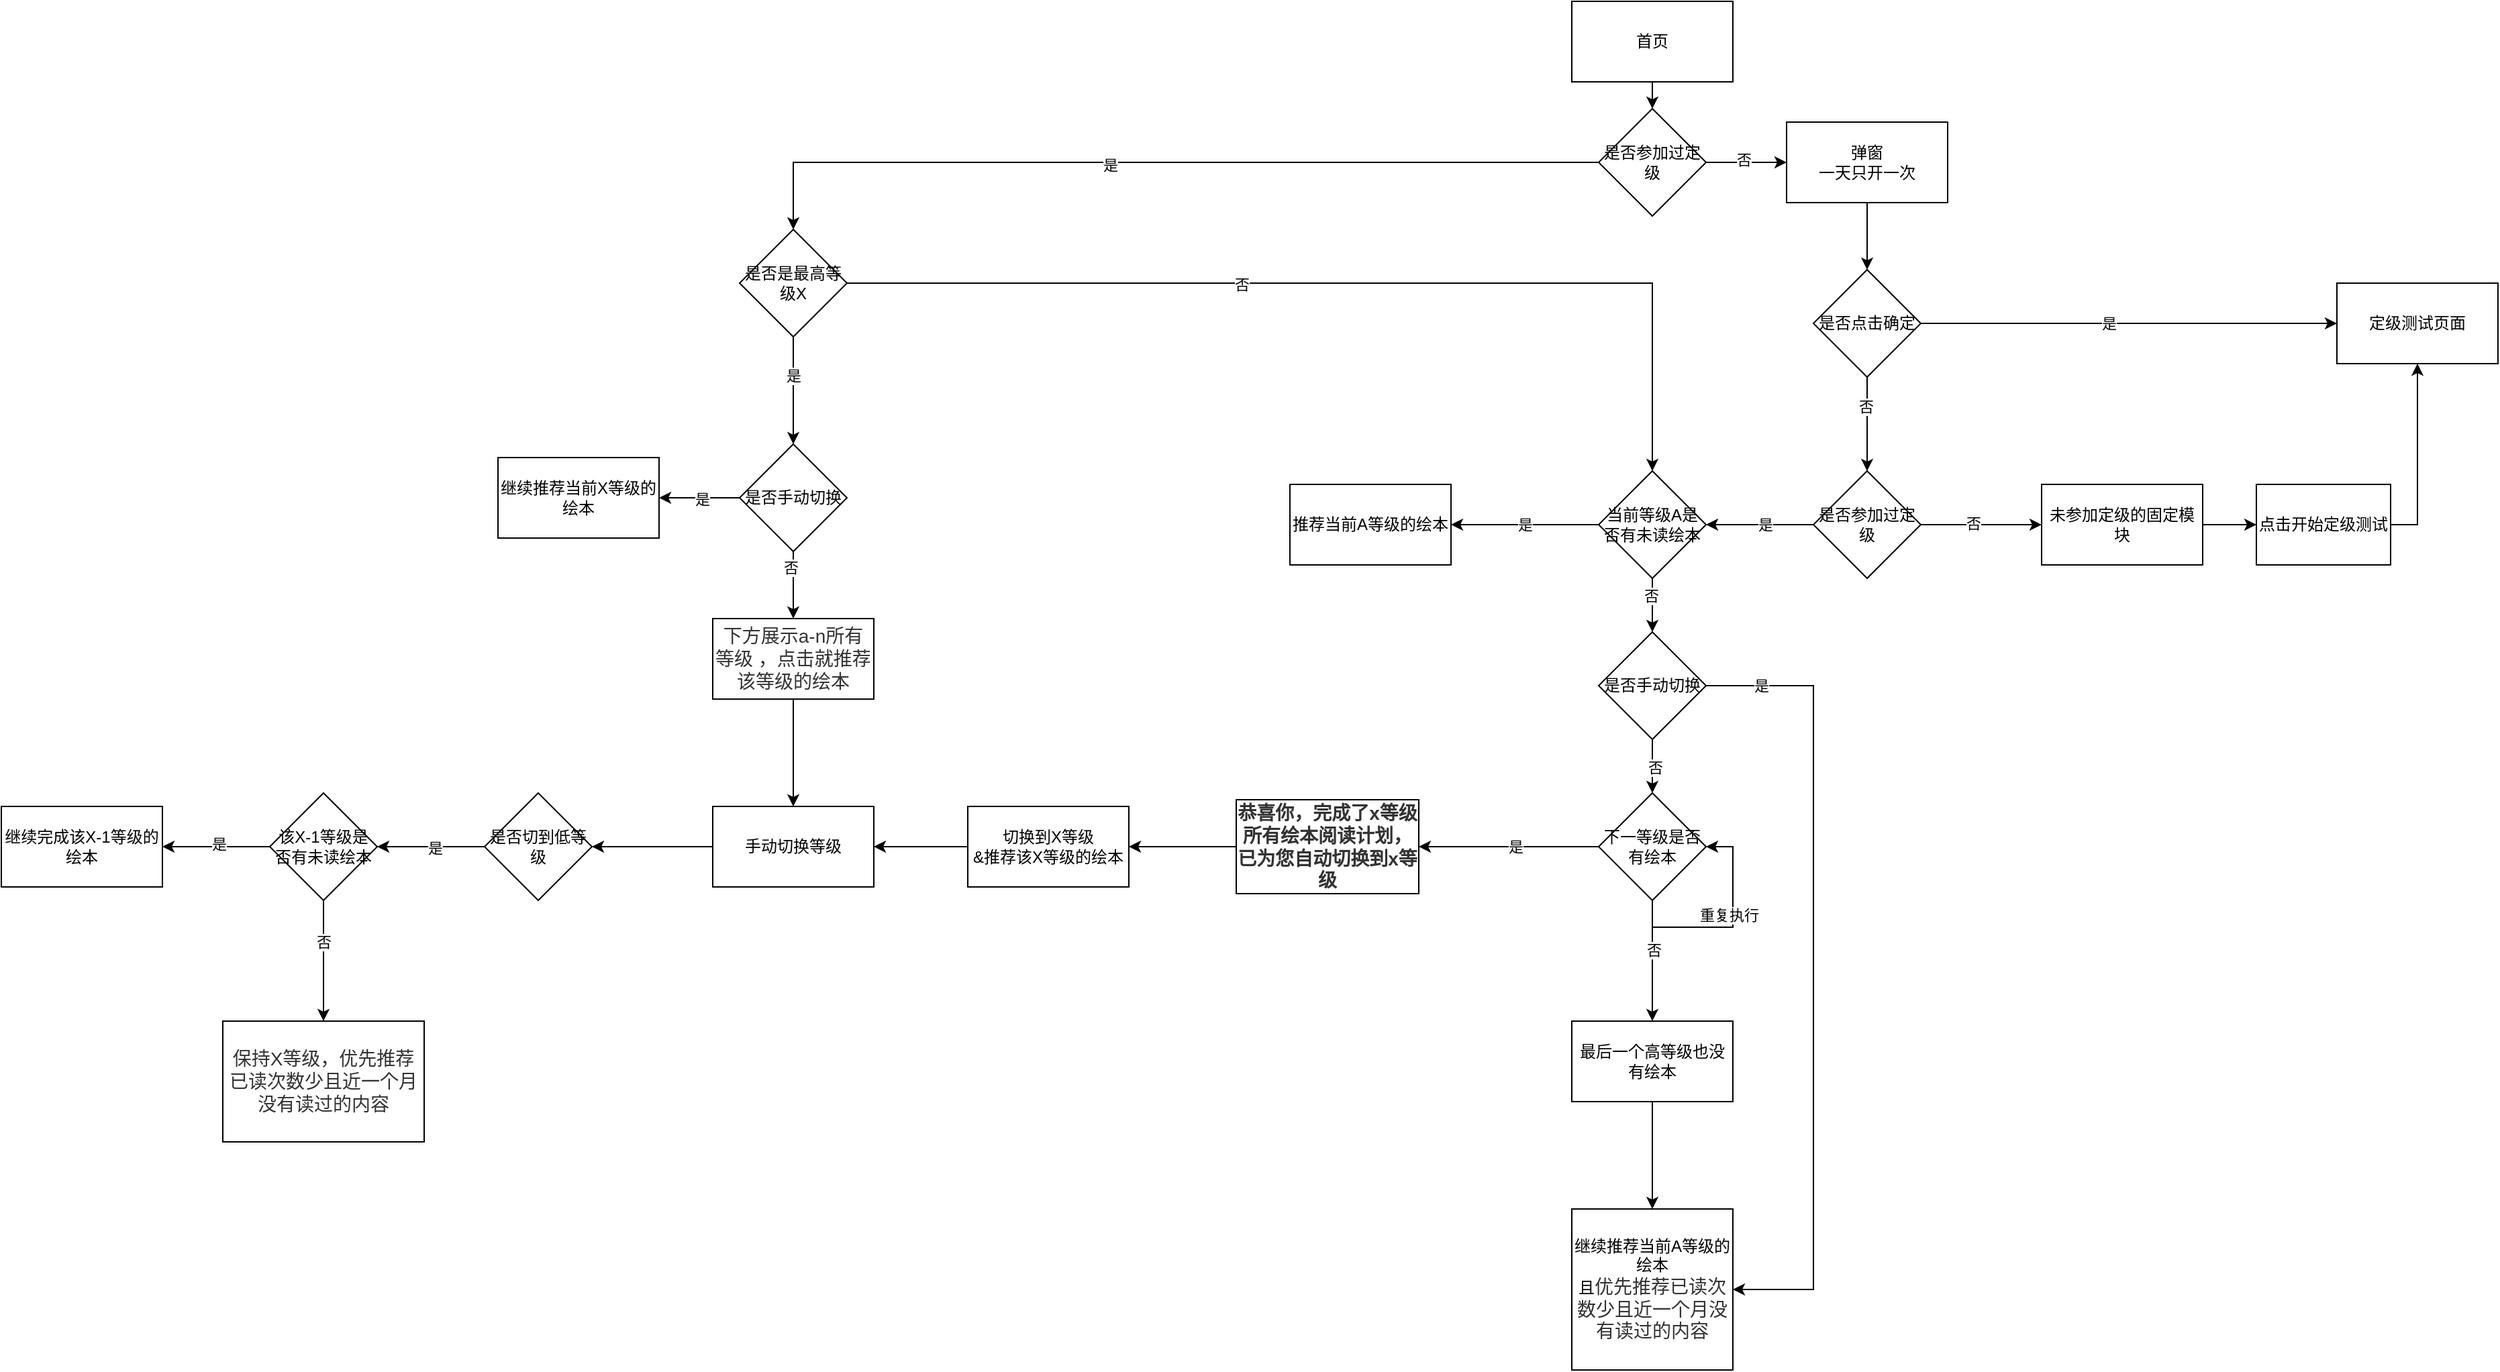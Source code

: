 <mxfile version="26.0.4">
  <diagram name="第 1 页" id="RPi_ARX3tW9veVK4ssUp">
    <mxGraphModel dx="2417" dy="900" grid="1" gridSize="10" guides="1" tooltips="1" connect="1" arrows="1" fold="1" page="1" pageScale="1" pageWidth="827" pageHeight="1169" background="none" math="0" shadow="0">
      <root>
        <mxCell id="0" />
        <mxCell id="1" parent="0" />
        <mxCell id="F8qa6loXPdCm1SMCr3XP-10" style="edgeStyle=orthogonalEdgeStyle;rounded=0;orthogonalLoop=1;jettySize=auto;html=1;exitX=0.5;exitY=1;exitDx=0;exitDy=0;entryX=0.5;entryY=0;entryDx=0;entryDy=0;" edge="1" parent="1" source="F8qa6loXPdCm1SMCr3XP-1" target="F8qa6loXPdCm1SMCr3XP-3">
          <mxGeometry relative="1" as="geometry" />
        </mxCell>
        <mxCell id="F8qa6loXPdCm1SMCr3XP-1" value="首页" style="rounded=0;whiteSpace=wrap;html=1;" vertex="1" parent="1">
          <mxGeometry x="380" y="20" width="120" height="60" as="geometry" />
        </mxCell>
        <mxCell id="F8qa6loXPdCm1SMCr3XP-5" style="edgeStyle=orthogonalEdgeStyle;rounded=0;orthogonalLoop=1;jettySize=auto;html=1;exitX=1;exitY=0.5;exitDx=0;exitDy=0;entryX=0;entryY=0.5;entryDx=0;entryDy=0;" edge="1" parent="1" source="F8qa6loXPdCm1SMCr3XP-3" target="F8qa6loXPdCm1SMCr3XP-4">
          <mxGeometry relative="1" as="geometry" />
        </mxCell>
        <mxCell id="F8qa6loXPdCm1SMCr3XP-6" value="否" style="edgeLabel;html=1;align=center;verticalAlign=middle;resizable=0;points=[];" vertex="1" connectable="0" parent="F8qa6loXPdCm1SMCr3XP-5">
          <mxGeometry x="-0.067" y="2" relative="1" as="geometry">
            <mxPoint as="offset" />
          </mxGeometry>
        </mxCell>
        <mxCell id="F8qa6loXPdCm1SMCr3XP-116" style="edgeStyle=orthogonalEdgeStyle;rounded=0;orthogonalLoop=1;jettySize=auto;html=1;exitX=0;exitY=0.5;exitDx=0;exitDy=0;entryX=0.5;entryY=0;entryDx=0;entryDy=0;" edge="1" parent="1" source="F8qa6loXPdCm1SMCr3XP-3" target="F8qa6loXPdCm1SMCr3XP-111">
          <mxGeometry relative="1" as="geometry" />
        </mxCell>
        <mxCell id="F8qa6loXPdCm1SMCr3XP-117" value="是" style="edgeLabel;html=1;align=center;verticalAlign=middle;resizable=0;points=[];" vertex="1" connectable="0" parent="F8qa6loXPdCm1SMCr3XP-116">
          <mxGeometry x="0.121" y="2" relative="1" as="geometry">
            <mxPoint as="offset" />
          </mxGeometry>
        </mxCell>
        <mxCell id="F8qa6loXPdCm1SMCr3XP-3" value="是否参加过定级" style="rhombus;whiteSpace=wrap;html=1;" vertex="1" parent="1">
          <mxGeometry x="400" y="100" width="80" height="80" as="geometry" />
        </mxCell>
        <mxCell id="F8qa6loXPdCm1SMCr3XP-16" style="edgeStyle=orthogonalEdgeStyle;rounded=0;orthogonalLoop=1;jettySize=auto;html=1;exitX=0.5;exitY=1;exitDx=0;exitDy=0;entryX=0.5;entryY=0;entryDx=0;entryDy=0;" edge="1" parent="1" source="F8qa6loXPdCm1SMCr3XP-4" target="F8qa6loXPdCm1SMCr3XP-12">
          <mxGeometry relative="1" as="geometry" />
        </mxCell>
        <mxCell id="F8qa6loXPdCm1SMCr3XP-4" value="弹窗&lt;br&gt;一天只开一次" style="whiteSpace=wrap;html=1;" vertex="1" parent="1">
          <mxGeometry x="540" y="110" width="120" height="60" as="geometry" />
        </mxCell>
        <mxCell id="F8qa6loXPdCm1SMCr3XP-18" value="" style="edgeStyle=orthogonalEdgeStyle;rounded=0;orthogonalLoop=1;jettySize=auto;html=1;" edge="1" parent="1" source="F8qa6loXPdCm1SMCr3XP-12" target="F8qa6loXPdCm1SMCr3XP-17">
          <mxGeometry relative="1" as="geometry" />
        </mxCell>
        <mxCell id="F8qa6loXPdCm1SMCr3XP-19" value="否" style="edgeLabel;html=1;align=center;verticalAlign=middle;resizable=0;points=[];" vertex="1" connectable="0" parent="F8qa6loXPdCm1SMCr3XP-18">
          <mxGeometry x="-0.375" y="-1" relative="1" as="geometry">
            <mxPoint as="offset" />
          </mxGeometry>
        </mxCell>
        <mxCell id="F8qa6loXPdCm1SMCr3XP-29" style="edgeStyle=orthogonalEdgeStyle;rounded=0;orthogonalLoop=1;jettySize=auto;html=1;exitX=1;exitY=0.5;exitDx=0;exitDy=0;entryX=0;entryY=0.5;entryDx=0;entryDy=0;" edge="1" parent="1" source="F8qa6loXPdCm1SMCr3XP-12" target="F8qa6loXPdCm1SMCr3XP-28">
          <mxGeometry relative="1" as="geometry" />
        </mxCell>
        <mxCell id="F8qa6loXPdCm1SMCr3XP-30" value="是" style="edgeLabel;html=1;align=center;verticalAlign=middle;resizable=0;points=[];" vertex="1" connectable="0" parent="F8qa6loXPdCm1SMCr3XP-29">
          <mxGeometry x="-0.291" y="1" relative="1" as="geometry">
            <mxPoint x="30" y="1" as="offset" />
          </mxGeometry>
        </mxCell>
        <mxCell id="F8qa6loXPdCm1SMCr3XP-12" value="是否点击确定" style="rhombus;whiteSpace=wrap;html=1;" vertex="1" parent="1">
          <mxGeometry x="560" y="220" width="80" height="80" as="geometry" />
        </mxCell>
        <mxCell id="F8qa6loXPdCm1SMCr3XP-21" value="" style="edgeStyle=orthogonalEdgeStyle;rounded=0;orthogonalLoop=1;jettySize=auto;html=1;" edge="1" parent="1" source="F8qa6loXPdCm1SMCr3XP-17" target="F8qa6loXPdCm1SMCr3XP-20">
          <mxGeometry relative="1" as="geometry" />
        </mxCell>
        <mxCell id="F8qa6loXPdCm1SMCr3XP-22" value="否" style="edgeLabel;html=1;align=center;verticalAlign=middle;resizable=0;points=[];" vertex="1" connectable="0" parent="F8qa6loXPdCm1SMCr3XP-21">
          <mxGeometry x="-0.133" y="1" relative="1" as="geometry">
            <mxPoint as="offset" />
          </mxGeometry>
        </mxCell>
        <mxCell id="F8qa6loXPdCm1SMCr3XP-24" value="" style="edgeStyle=orthogonalEdgeStyle;rounded=0;orthogonalLoop=1;jettySize=auto;html=1;entryX=1;entryY=0.5;entryDx=0;entryDy=0;" edge="1" parent="1" source="F8qa6loXPdCm1SMCr3XP-17" target="F8qa6loXPdCm1SMCr3XP-36">
          <mxGeometry relative="1" as="geometry">
            <mxPoint x="490" y="410" as="targetPoint" />
          </mxGeometry>
        </mxCell>
        <mxCell id="F8qa6loXPdCm1SMCr3XP-25" value="是" style="edgeLabel;html=1;align=center;verticalAlign=middle;resizable=0;points=[];" vertex="1" connectable="0" parent="F8qa6loXPdCm1SMCr3XP-24">
          <mxGeometry x="-0.1" relative="1" as="geometry">
            <mxPoint as="offset" />
          </mxGeometry>
        </mxCell>
        <mxCell id="F8qa6loXPdCm1SMCr3XP-17" value="是否参加过定级" style="rhombus;whiteSpace=wrap;html=1;" vertex="1" parent="1">
          <mxGeometry x="560" y="370" width="80" height="80" as="geometry" />
        </mxCell>
        <mxCell id="F8qa6loXPdCm1SMCr3XP-33" style="edgeStyle=orthogonalEdgeStyle;rounded=0;orthogonalLoop=1;jettySize=auto;html=1;exitX=1;exitY=0.5;exitDx=0;exitDy=0;entryX=0;entryY=0.5;entryDx=0;entryDy=0;" edge="1" parent="1" source="F8qa6loXPdCm1SMCr3XP-20" target="F8qa6loXPdCm1SMCr3XP-26">
          <mxGeometry relative="1" as="geometry" />
        </mxCell>
        <mxCell id="F8qa6loXPdCm1SMCr3XP-20" value="未参加定级的固定模块" style="whiteSpace=wrap;html=1;" vertex="1" parent="1">
          <mxGeometry x="730" y="380" width="120" height="60" as="geometry" />
        </mxCell>
        <mxCell id="F8qa6loXPdCm1SMCr3XP-32" style="edgeStyle=orthogonalEdgeStyle;rounded=0;orthogonalLoop=1;jettySize=auto;html=1;exitX=1;exitY=0.5;exitDx=0;exitDy=0;entryX=0.5;entryY=1;entryDx=0;entryDy=0;" edge="1" parent="1" source="F8qa6loXPdCm1SMCr3XP-26" target="F8qa6loXPdCm1SMCr3XP-28">
          <mxGeometry relative="1" as="geometry" />
        </mxCell>
        <mxCell id="F8qa6loXPdCm1SMCr3XP-26" value="点击开始定级测试" style="whiteSpace=wrap;html=1;" vertex="1" parent="1">
          <mxGeometry x="890" y="380" width="100" height="60" as="geometry" />
        </mxCell>
        <mxCell id="F8qa6loXPdCm1SMCr3XP-28" value="定级测试页面" style="whiteSpace=wrap;html=1;" vertex="1" parent="1">
          <mxGeometry x="950" y="230" width="120" height="60" as="geometry" />
        </mxCell>
        <mxCell id="F8qa6loXPdCm1SMCr3XP-38" value="是" style="edgeStyle=orthogonalEdgeStyle;rounded=0;orthogonalLoop=1;jettySize=auto;html=1;" edge="1" parent="1" source="F8qa6loXPdCm1SMCr3XP-36" target="F8qa6loXPdCm1SMCr3XP-37">
          <mxGeometry relative="1" as="geometry">
            <mxPoint as="offset" />
          </mxGeometry>
        </mxCell>
        <mxCell id="F8qa6loXPdCm1SMCr3XP-130" style="edgeStyle=orthogonalEdgeStyle;rounded=0;orthogonalLoop=1;jettySize=auto;html=1;exitX=0.5;exitY=1;exitDx=0;exitDy=0;entryX=0.5;entryY=0;entryDx=0;entryDy=0;" edge="1" parent="1" source="F8qa6loXPdCm1SMCr3XP-36" target="F8qa6loXPdCm1SMCr3XP-120">
          <mxGeometry relative="1" as="geometry" />
        </mxCell>
        <mxCell id="F8qa6loXPdCm1SMCr3XP-135" value="否" style="edgeLabel;html=1;align=center;verticalAlign=middle;resizable=0;points=[];" vertex="1" connectable="0" parent="F8qa6loXPdCm1SMCr3XP-130">
          <mxGeometry x="-0.371" y="-1" relative="1" as="geometry">
            <mxPoint as="offset" />
          </mxGeometry>
        </mxCell>
        <mxCell id="F8qa6loXPdCm1SMCr3XP-36" value="当前等级A是否有未读绘本" style="rhombus;whiteSpace=wrap;html=1;" vertex="1" parent="1">
          <mxGeometry x="400" y="370" width="80" height="80" as="geometry" />
        </mxCell>
        <mxCell id="F8qa6loXPdCm1SMCr3XP-37" value="推荐当前A等级的绘本" style="whiteSpace=wrap;html=1;" vertex="1" parent="1">
          <mxGeometry x="170" y="380" width="120" height="60" as="geometry" />
        </mxCell>
        <mxCell id="F8qa6loXPdCm1SMCr3XP-50" value="" style="edgeStyle=orthogonalEdgeStyle;rounded=0;orthogonalLoop=1;jettySize=auto;html=1;" edge="1" parent="1" source="F8qa6loXPdCm1SMCr3XP-48" target="F8qa6loXPdCm1SMCr3XP-49">
          <mxGeometry relative="1" as="geometry" />
        </mxCell>
        <mxCell id="F8qa6loXPdCm1SMCr3XP-55" value="是" style="edgeLabel;html=1;align=center;verticalAlign=middle;resizable=0;points=[];" vertex="1" connectable="0" parent="F8qa6loXPdCm1SMCr3XP-50">
          <mxGeometry x="-0.067" relative="1" as="geometry">
            <mxPoint as="offset" />
          </mxGeometry>
        </mxCell>
        <mxCell id="F8qa6loXPdCm1SMCr3XP-57" value="" style="edgeStyle=orthogonalEdgeStyle;rounded=0;orthogonalLoop=1;jettySize=auto;html=1;" edge="1" parent="1" source="F8qa6loXPdCm1SMCr3XP-48" target="F8qa6loXPdCm1SMCr3XP-56">
          <mxGeometry relative="1" as="geometry" />
        </mxCell>
        <mxCell id="F8qa6loXPdCm1SMCr3XP-58" value="否" style="edgeLabel;html=1;align=center;verticalAlign=middle;resizable=0;points=[];" vertex="1" connectable="0" parent="F8qa6loXPdCm1SMCr3XP-57">
          <mxGeometry x="-0.178" y="1" relative="1" as="geometry">
            <mxPoint as="offset" />
          </mxGeometry>
        </mxCell>
        <mxCell id="F8qa6loXPdCm1SMCr3XP-48" value="下一等级是否有绘本" style="rhombus;whiteSpace=wrap;html=1;" vertex="1" parent="1">
          <mxGeometry x="400" y="610" width="80" height="80" as="geometry" />
        </mxCell>
        <mxCell id="F8qa6loXPdCm1SMCr3XP-64" style="edgeStyle=orthogonalEdgeStyle;rounded=0;orthogonalLoop=1;jettySize=auto;html=1;exitX=0;exitY=0.5;exitDx=0;exitDy=0;entryX=1;entryY=0.5;entryDx=0;entryDy=0;" edge="1" parent="1" source="F8qa6loXPdCm1SMCr3XP-49" target="F8qa6loXPdCm1SMCr3XP-63">
          <mxGeometry relative="1" as="geometry" />
        </mxCell>
        <mxCell id="F8qa6loXPdCm1SMCr3XP-49" value="&lt;strong style=&quot;color: rgb(51, 51, 51); font-family: Arial, sans-serif; font-size: 14px; text-align: left; background-color: rgb(255, 255, 255);&quot;&gt;恭喜你，完成了x等级所有绘本阅读计划，已为您自动切换到x等级&lt;/strong&gt;" style="whiteSpace=wrap;html=1;" vertex="1" parent="1">
          <mxGeometry x="130" y="615" width="136" height="70" as="geometry" />
        </mxCell>
        <mxCell id="F8qa6loXPdCm1SMCr3XP-53" style="edgeStyle=orthogonalEdgeStyle;rounded=0;orthogonalLoop=1;jettySize=auto;html=1;exitX=0.5;exitY=1;exitDx=0;exitDy=0;entryX=1;entryY=0.5;entryDx=0;entryDy=0;" edge="1" parent="1" source="F8qa6loXPdCm1SMCr3XP-48" target="F8qa6loXPdCm1SMCr3XP-48">
          <mxGeometry relative="1" as="geometry" />
        </mxCell>
        <mxCell id="F8qa6loXPdCm1SMCr3XP-54" value="重复执行" style="edgeLabel;html=1;align=center;verticalAlign=middle;resizable=0;points=[];" vertex="1" connectable="0" parent="F8qa6loXPdCm1SMCr3XP-53">
          <mxGeometry x="0.113" y="3" relative="1" as="geometry">
            <mxPoint as="offset" />
          </mxGeometry>
        </mxCell>
        <mxCell id="F8qa6loXPdCm1SMCr3XP-67" value="" style="edgeStyle=orthogonalEdgeStyle;rounded=0;orthogonalLoop=1;jettySize=auto;html=1;" edge="1" parent="1" source="F8qa6loXPdCm1SMCr3XP-56" target="F8qa6loXPdCm1SMCr3XP-66">
          <mxGeometry relative="1" as="geometry" />
        </mxCell>
        <mxCell id="F8qa6loXPdCm1SMCr3XP-56" value="最后一个高等级也没有绘本" style="whiteSpace=wrap;html=1;" vertex="1" parent="1">
          <mxGeometry x="380" y="780" width="120" height="60" as="geometry" />
        </mxCell>
        <mxCell id="F8qa6loXPdCm1SMCr3XP-69" value="" style="edgeStyle=orthogonalEdgeStyle;rounded=0;orthogonalLoop=1;jettySize=auto;html=1;" edge="1" parent="1" source="F8qa6loXPdCm1SMCr3XP-63" target="F8qa6loXPdCm1SMCr3XP-68">
          <mxGeometry relative="1" as="geometry" />
        </mxCell>
        <mxCell id="F8qa6loXPdCm1SMCr3XP-63" value="切换到X等级&lt;br&gt;&amp;amp;推荐该X等级的绘本" style="whiteSpace=wrap;html=1;" vertex="1" parent="1">
          <mxGeometry x="-70" y="620" width="120" height="60" as="geometry" />
        </mxCell>
        <mxCell id="F8qa6loXPdCm1SMCr3XP-66" value="继续推荐当前A等级的绘本&lt;br&gt;且&lt;span style=&quot;color: rgb(51, 51, 51); font-family: Arial, sans-serif; font-size: 14px; text-align: left; background-color: rgb(255, 255, 255);&quot;&gt;优先推荐已读次数少且近一个月没有读过的内容&lt;/span&gt;" style="whiteSpace=wrap;html=1;" vertex="1" parent="1">
          <mxGeometry x="380" y="920" width="120" height="120" as="geometry" />
        </mxCell>
        <mxCell id="F8qa6loXPdCm1SMCr3XP-71" value="" style="edgeStyle=orthogonalEdgeStyle;rounded=0;orthogonalLoop=1;jettySize=auto;html=1;" edge="1" parent="1" source="F8qa6loXPdCm1SMCr3XP-68" target="F8qa6loXPdCm1SMCr3XP-70">
          <mxGeometry relative="1" as="geometry" />
        </mxCell>
        <mxCell id="F8qa6loXPdCm1SMCr3XP-68" value="手动切换等级" style="whiteSpace=wrap;html=1;" vertex="1" parent="1">
          <mxGeometry x="-260" y="620" width="120" height="60" as="geometry" />
        </mxCell>
        <mxCell id="F8qa6loXPdCm1SMCr3XP-73" value="" style="edgeStyle=orthogonalEdgeStyle;rounded=0;orthogonalLoop=1;jettySize=auto;html=1;" edge="1" parent="1" source="F8qa6loXPdCm1SMCr3XP-70" target="F8qa6loXPdCm1SMCr3XP-72">
          <mxGeometry relative="1" as="geometry" />
        </mxCell>
        <mxCell id="F8qa6loXPdCm1SMCr3XP-74" value="是" style="edgeLabel;html=1;align=center;verticalAlign=middle;resizable=0;points=[];" vertex="1" connectable="0" parent="F8qa6loXPdCm1SMCr3XP-73">
          <mxGeometry x="-0.08" y="1" relative="1" as="geometry">
            <mxPoint as="offset" />
          </mxGeometry>
        </mxCell>
        <mxCell id="F8qa6loXPdCm1SMCr3XP-70" value="是否切到低等级" style="rhombus;whiteSpace=wrap;html=1;" vertex="1" parent="1">
          <mxGeometry x="-430" y="610" width="80" height="80" as="geometry" />
        </mxCell>
        <mxCell id="F8qa6loXPdCm1SMCr3XP-76" value="" style="edgeStyle=orthogonalEdgeStyle;rounded=0;orthogonalLoop=1;jettySize=auto;html=1;" edge="1" parent="1" source="F8qa6loXPdCm1SMCr3XP-72" target="F8qa6loXPdCm1SMCr3XP-75">
          <mxGeometry relative="1" as="geometry" />
        </mxCell>
        <mxCell id="F8qa6loXPdCm1SMCr3XP-77" value="是" style="edgeLabel;html=1;align=center;verticalAlign=middle;resizable=0;points=[];" vertex="1" connectable="0" parent="F8qa6loXPdCm1SMCr3XP-76">
          <mxGeometry x="-0.054" y="-2" relative="1" as="geometry">
            <mxPoint as="offset" />
          </mxGeometry>
        </mxCell>
        <mxCell id="F8qa6loXPdCm1SMCr3XP-90" value="" style="edgeStyle=orthogonalEdgeStyle;rounded=0;orthogonalLoop=1;jettySize=auto;html=1;entryX=0.5;entryY=0;entryDx=0;entryDy=0;" edge="1" parent="1" source="F8qa6loXPdCm1SMCr3XP-72" target="F8qa6loXPdCm1SMCr3XP-128">
          <mxGeometry relative="1" as="geometry">
            <mxPoint x="-570" y="780" as="targetPoint" />
          </mxGeometry>
        </mxCell>
        <mxCell id="F8qa6loXPdCm1SMCr3XP-127" value="否" style="edgeLabel;html=1;align=center;verticalAlign=middle;resizable=0;points=[];" vertex="1" connectable="0" parent="F8qa6loXPdCm1SMCr3XP-90">
          <mxGeometry x="-0.341" relative="1" as="geometry">
            <mxPoint y="1" as="offset" />
          </mxGeometry>
        </mxCell>
        <mxCell id="F8qa6loXPdCm1SMCr3XP-72" value="该X-1等级是否有未读绘本" style="rhombus;whiteSpace=wrap;html=1;" vertex="1" parent="1">
          <mxGeometry x="-590" y="610" width="80" height="80" as="geometry" />
        </mxCell>
        <mxCell id="F8qa6loXPdCm1SMCr3XP-75" value="继续完成该X-1等级的绘本" style="whiteSpace=wrap;html=1;" vertex="1" parent="1">
          <mxGeometry x="-790" y="620" width="120" height="60" as="geometry" />
        </mxCell>
        <mxCell id="F8qa6loXPdCm1SMCr3XP-113" value="" style="edgeStyle=orthogonalEdgeStyle;rounded=0;orthogonalLoop=1;jettySize=auto;html=1;entryX=0.5;entryY=0;entryDx=0;entryDy=0;" edge="1" parent="1" source="F8qa6loXPdCm1SMCr3XP-111" target="F8qa6loXPdCm1SMCr3XP-136">
          <mxGeometry relative="1" as="geometry">
            <mxPoint x="-200" y="400" as="targetPoint" />
          </mxGeometry>
        </mxCell>
        <mxCell id="F8qa6loXPdCm1SMCr3XP-115" value="是" style="edgeLabel;html=1;align=center;verticalAlign=middle;resizable=0;points=[];" vertex="1" connectable="0" parent="F8qa6loXPdCm1SMCr3XP-113">
          <mxGeometry x="-0.287" relative="1" as="geometry">
            <mxPoint as="offset" />
          </mxGeometry>
        </mxCell>
        <mxCell id="F8qa6loXPdCm1SMCr3XP-118" style="edgeStyle=orthogonalEdgeStyle;rounded=0;orthogonalLoop=1;jettySize=auto;html=1;exitX=1;exitY=0.5;exitDx=0;exitDy=0;entryX=0.5;entryY=0;entryDx=0;entryDy=0;" edge="1" parent="1" source="F8qa6loXPdCm1SMCr3XP-111" target="F8qa6loXPdCm1SMCr3XP-36">
          <mxGeometry relative="1" as="geometry" />
        </mxCell>
        <mxCell id="F8qa6loXPdCm1SMCr3XP-119" value="否" style="edgeLabel;html=1;align=center;verticalAlign=middle;resizable=0;points=[];" vertex="1" connectable="0" parent="F8qa6loXPdCm1SMCr3XP-118">
          <mxGeometry x="-0.205" y="-1" relative="1" as="geometry">
            <mxPoint as="offset" />
          </mxGeometry>
        </mxCell>
        <mxCell id="F8qa6loXPdCm1SMCr3XP-111" value="是否是最高等级X" style="rhombus;whiteSpace=wrap;html=1;" vertex="1" parent="1">
          <mxGeometry x="-240" y="190" width="80" height="80" as="geometry" />
        </mxCell>
        <mxCell id="F8qa6loXPdCm1SMCr3XP-131" style="edgeStyle=orthogonalEdgeStyle;rounded=0;orthogonalLoop=1;jettySize=auto;html=1;exitX=1;exitY=0.5;exitDx=0;exitDy=0;entryX=1;entryY=0.5;entryDx=0;entryDy=0;" edge="1" parent="1" source="F8qa6loXPdCm1SMCr3XP-120" target="F8qa6loXPdCm1SMCr3XP-66">
          <mxGeometry relative="1" as="geometry">
            <Array as="points">
              <mxPoint x="560" y="530" />
              <mxPoint x="560" y="980" />
            </Array>
          </mxGeometry>
        </mxCell>
        <mxCell id="F8qa6loXPdCm1SMCr3XP-133" value="是" style="edgeLabel;html=1;align=center;verticalAlign=middle;resizable=0;points=[];" vertex="1" connectable="0" parent="F8qa6loXPdCm1SMCr3XP-131">
          <mxGeometry x="-0.857" relative="1" as="geometry">
            <mxPoint x="-1" as="offset" />
          </mxGeometry>
        </mxCell>
        <mxCell id="F8qa6loXPdCm1SMCr3XP-132" style="edgeStyle=orthogonalEdgeStyle;rounded=0;orthogonalLoop=1;jettySize=auto;html=1;exitX=0.5;exitY=1;exitDx=0;exitDy=0;entryX=0.5;entryY=0;entryDx=0;entryDy=0;" edge="1" parent="1" source="F8qa6loXPdCm1SMCr3XP-120" target="F8qa6loXPdCm1SMCr3XP-48">
          <mxGeometry relative="1" as="geometry" />
        </mxCell>
        <mxCell id="F8qa6loXPdCm1SMCr3XP-134" value="否" style="edgeLabel;html=1;align=center;verticalAlign=middle;resizable=0;points=[];" vertex="1" connectable="0" parent="F8qa6loXPdCm1SMCr3XP-132">
          <mxGeometry x="0.038" y="2" relative="1" as="geometry">
            <mxPoint as="offset" />
          </mxGeometry>
        </mxCell>
        <mxCell id="F8qa6loXPdCm1SMCr3XP-120" value="是否手动切换" style="rhombus;whiteSpace=wrap;html=1;" vertex="1" parent="1">
          <mxGeometry x="400" y="490" width="80" height="80" as="geometry" />
        </mxCell>
        <mxCell id="F8qa6loXPdCm1SMCr3XP-128" value="&lt;span style=&quot;color: rgb(51, 51, 51); font-family: Arial, sans-serif; font-size: 14px; text-align: left; background-color: rgb(255, 255, 255);&quot;&gt;保持X等级，优先推荐已读次数少且近一个月没有读过的内容&lt;/span&gt;" style="whiteSpace=wrap;html=1;" vertex="1" parent="1">
          <mxGeometry x="-625" y="780" width="150" height="90" as="geometry" />
        </mxCell>
        <mxCell id="F8qa6loXPdCm1SMCr3XP-138" value="" style="edgeStyle=orthogonalEdgeStyle;rounded=0;orthogonalLoop=1;jettySize=auto;html=1;" edge="1" parent="1" source="F8qa6loXPdCm1SMCr3XP-136" target="F8qa6loXPdCm1SMCr3XP-137">
          <mxGeometry relative="1" as="geometry" />
        </mxCell>
        <mxCell id="F8qa6loXPdCm1SMCr3XP-139" value="是" style="edgeLabel;html=1;align=center;verticalAlign=middle;resizable=0;points=[];" vertex="1" connectable="0" parent="F8qa6loXPdCm1SMCr3XP-138">
          <mxGeometry x="-0.064" y="1" relative="1" as="geometry">
            <mxPoint as="offset" />
          </mxGeometry>
        </mxCell>
        <mxCell id="F8qa6loXPdCm1SMCr3XP-141" value="" style="edgeStyle=orthogonalEdgeStyle;rounded=0;orthogonalLoop=1;jettySize=auto;html=1;" edge="1" parent="1" source="F8qa6loXPdCm1SMCr3XP-136" target="F8qa6loXPdCm1SMCr3XP-140">
          <mxGeometry relative="1" as="geometry" />
        </mxCell>
        <mxCell id="F8qa6loXPdCm1SMCr3XP-144" value="否" style="edgeLabel;html=1;align=center;verticalAlign=middle;resizable=0;points=[];" vertex="1" connectable="0" parent="F8qa6loXPdCm1SMCr3XP-141">
          <mxGeometry x="-0.533" y="-2" relative="1" as="geometry">
            <mxPoint as="offset" />
          </mxGeometry>
        </mxCell>
        <mxCell id="F8qa6loXPdCm1SMCr3XP-136" value="是否手动切换" style="rhombus;whiteSpace=wrap;html=1;" vertex="1" parent="1">
          <mxGeometry x="-240" y="350" width="80" height="80" as="geometry" />
        </mxCell>
        <mxCell id="F8qa6loXPdCm1SMCr3XP-137" value="继续推荐当前X等级的绘本" style="whiteSpace=wrap;html=1;" vertex="1" parent="1">
          <mxGeometry x="-420" y="360" width="120" height="60" as="geometry" />
        </mxCell>
        <mxCell id="F8qa6loXPdCm1SMCr3XP-143" style="edgeStyle=orthogonalEdgeStyle;rounded=0;orthogonalLoop=1;jettySize=auto;html=1;exitX=0.5;exitY=1;exitDx=0;exitDy=0;entryX=0.5;entryY=0;entryDx=0;entryDy=0;" edge="1" parent="1" source="F8qa6loXPdCm1SMCr3XP-140" target="F8qa6loXPdCm1SMCr3XP-68">
          <mxGeometry relative="1" as="geometry" />
        </mxCell>
        <mxCell id="F8qa6loXPdCm1SMCr3XP-140" value="&lt;span style=&quot;color: rgb(51, 51, 51); font-family: Arial, sans-serif; font-size: 14px; text-align: left; background-color: rgb(255, 255, 255);&quot;&gt;下方展示a-n所有等级 ，点击就推荐该等级的绘本&lt;/span&gt;" style="whiteSpace=wrap;html=1;" vertex="1" parent="1">
          <mxGeometry x="-260" y="480" width="120" height="60" as="geometry" />
        </mxCell>
      </root>
    </mxGraphModel>
  </diagram>
</mxfile>
